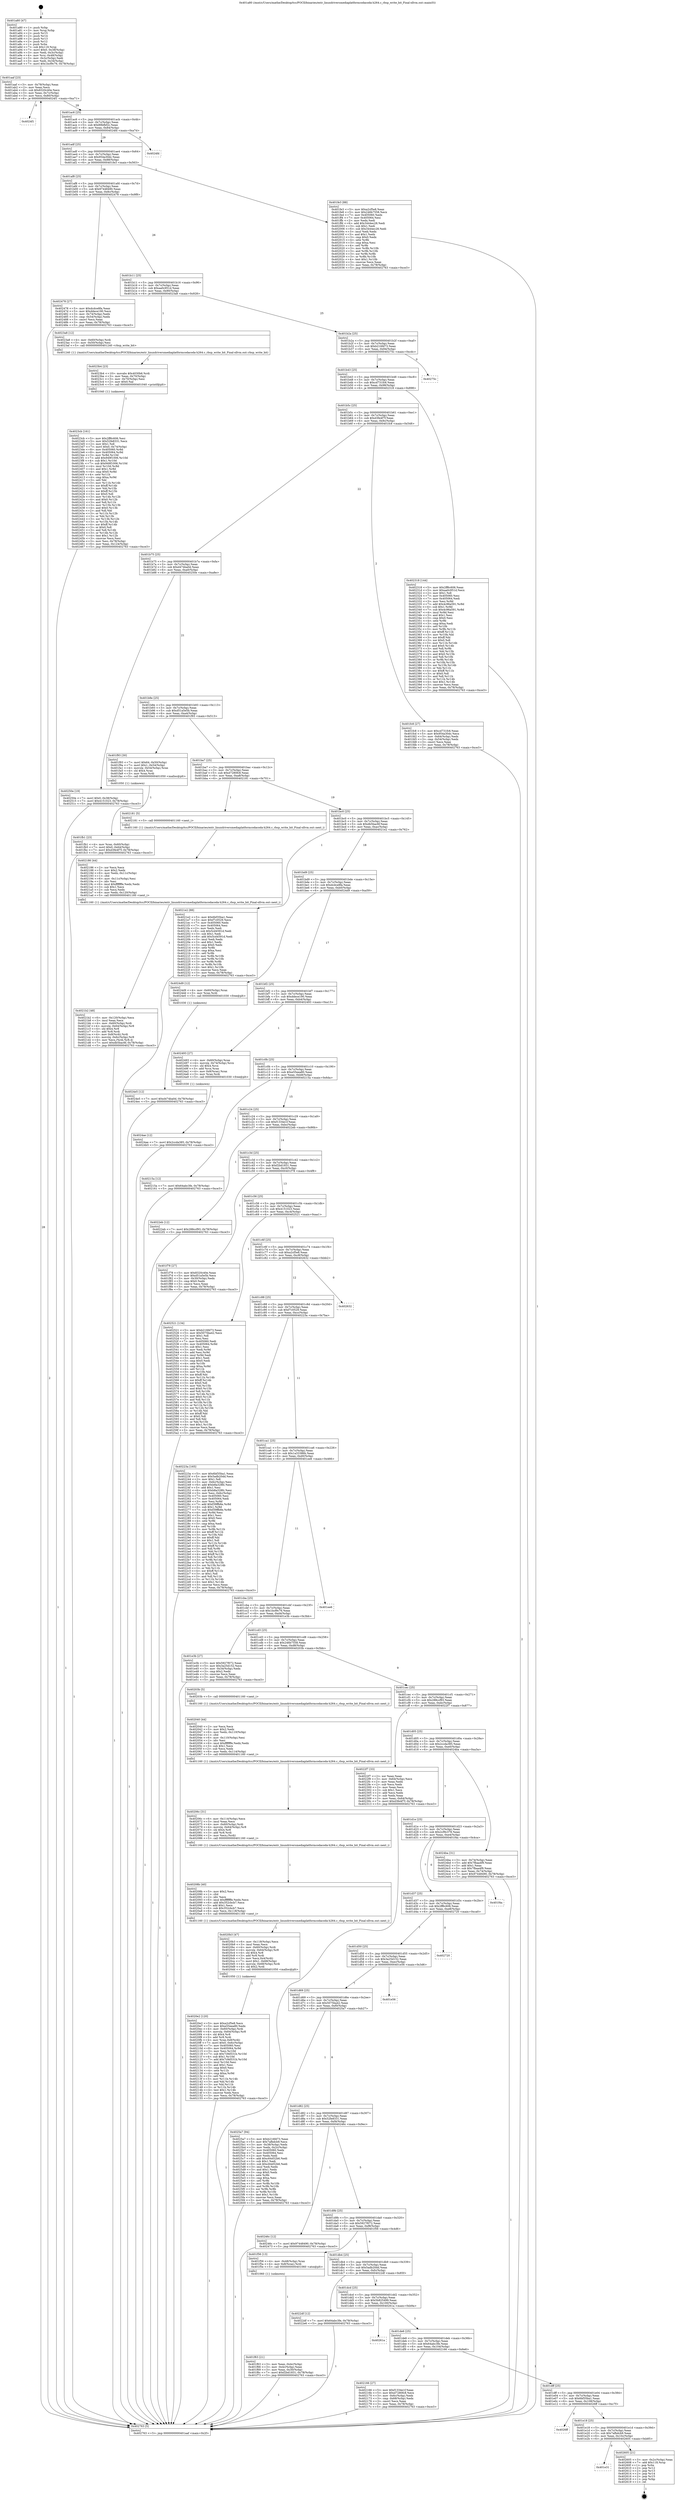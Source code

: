 digraph "0x401a80" {
  label = "0x401a80 (/mnt/c/Users/mathe/Desktop/tcc/POCII/binaries/extr_linuxdriversmediaplatformcodacoda-h264.c_rbsp_write_bit_Final-ollvm.out::main(0))"
  labelloc = "t"
  node[shape=record]

  Entry [label="",width=0.3,height=0.3,shape=circle,fillcolor=black,style=filled]
  "0x401aaf" [label="{
     0x401aaf [23]\l
     | [instrs]\l
     &nbsp;&nbsp;0x401aaf \<+3\>: mov -0x78(%rbp),%eax\l
     &nbsp;&nbsp;0x401ab2 \<+2\>: mov %eax,%ecx\l
     &nbsp;&nbsp;0x401ab4 \<+6\>: sub $0x8320c40e,%ecx\l
     &nbsp;&nbsp;0x401aba \<+3\>: mov %eax,-0x7c(%rbp)\l
     &nbsp;&nbsp;0x401abd \<+3\>: mov %ecx,-0x80(%rbp)\l
     &nbsp;&nbsp;0x401ac0 \<+6\>: je 00000000004024f1 \<main+0xa71\>\l
  }"]
  "0x4024f1" [label="{
     0x4024f1\l
  }", style=dashed]
  "0x401ac6" [label="{
     0x401ac6 [25]\l
     | [instrs]\l
     &nbsp;&nbsp;0x401ac6 \<+5\>: jmp 0000000000401acb \<main+0x4b\>\l
     &nbsp;&nbsp;0x401acb \<+3\>: mov -0x7c(%rbp),%eax\l
     &nbsp;&nbsp;0x401ace \<+5\>: sub $0x89bfbf2c,%eax\l
     &nbsp;&nbsp;0x401ad3 \<+6\>: mov %eax,-0x84(%rbp)\l
     &nbsp;&nbsp;0x401ad9 \<+6\>: je 00000000004024fd \<main+0xa7d\>\l
  }"]
  Exit [label="",width=0.3,height=0.3,shape=circle,fillcolor=black,style=filled,peripheries=2]
  "0x4024fd" [label="{
     0x4024fd\l
  }", style=dashed]
  "0x401adf" [label="{
     0x401adf [25]\l
     | [instrs]\l
     &nbsp;&nbsp;0x401adf \<+5\>: jmp 0000000000401ae4 \<main+0x64\>\l
     &nbsp;&nbsp;0x401ae4 \<+3\>: mov -0x7c(%rbp),%eax\l
     &nbsp;&nbsp;0x401ae7 \<+5\>: sub $0x954a30dc,%eax\l
     &nbsp;&nbsp;0x401aec \<+6\>: mov %eax,-0x88(%rbp)\l
     &nbsp;&nbsp;0x401af2 \<+6\>: je 0000000000401fe3 \<main+0x563\>\l
  }"]
  "0x401e31" [label="{
     0x401e31\l
  }", style=dashed]
  "0x401fe3" [label="{
     0x401fe3 [88]\l
     | [instrs]\l
     &nbsp;&nbsp;0x401fe3 \<+5\>: mov $0xa2cf5e8,%eax\l
     &nbsp;&nbsp;0x401fe8 \<+5\>: mov $0x246b7558,%ecx\l
     &nbsp;&nbsp;0x401fed \<+7\>: mov 0x405060,%edx\l
     &nbsp;&nbsp;0x401ff4 \<+7\>: mov 0x405064,%esi\l
     &nbsp;&nbsp;0x401ffb \<+2\>: mov %edx,%edi\l
     &nbsp;&nbsp;0x401ffd \<+6\>: add $0x3444ec28,%edi\l
     &nbsp;&nbsp;0x402003 \<+3\>: sub $0x1,%edi\l
     &nbsp;&nbsp;0x402006 \<+6\>: sub $0x3444ec28,%edi\l
     &nbsp;&nbsp;0x40200c \<+3\>: imul %edi,%edx\l
     &nbsp;&nbsp;0x40200f \<+3\>: and $0x1,%edx\l
     &nbsp;&nbsp;0x402012 \<+3\>: cmp $0x0,%edx\l
     &nbsp;&nbsp;0x402015 \<+4\>: sete %r8b\l
     &nbsp;&nbsp;0x402019 \<+3\>: cmp $0xa,%esi\l
     &nbsp;&nbsp;0x40201c \<+4\>: setl %r9b\l
     &nbsp;&nbsp;0x402020 \<+3\>: mov %r8b,%r10b\l
     &nbsp;&nbsp;0x402023 \<+3\>: and %r9b,%r10b\l
     &nbsp;&nbsp;0x402026 \<+3\>: xor %r9b,%r8b\l
     &nbsp;&nbsp;0x402029 \<+3\>: or %r8b,%r10b\l
     &nbsp;&nbsp;0x40202c \<+4\>: test $0x1,%r10b\l
     &nbsp;&nbsp;0x402030 \<+3\>: cmovne %ecx,%eax\l
     &nbsp;&nbsp;0x402033 \<+3\>: mov %eax,-0x78(%rbp)\l
     &nbsp;&nbsp;0x402036 \<+5\>: jmp 0000000000402763 \<main+0xce3\>\l
  }"]
  "0x401af8" [label="{
     0x401af8 [25]\l
     | [instrs]\l
     &nbsp;&nbsp;0x401af8 \<+5\>: jmp 0000000000401afd \<main+0x7d\>\l
     &nbsp;&nbsp;0x401afd \<+3\>: mov -0x7c(%rbp),%eax\l
     &nbsp;&nbsp;0x401b00 \<+5\>: sub $0x97448490,%eax\l
     &nbsp;&nbsp;0x401b05 \<+6\>: mov %eax,-0x8c(%rbp)\l
     &nbsp;&nbsp;0x401b0b \<+6\>: je 0000000000402478 \<main+0x9f8\>\l
  }"]
  "0x402605" [label="{
     0x402605 [21]\l
     | [instrs]\l
     &nbsp;&nbsp;0x402605 \<+3\>: mov -0x2c(%rbp),%eax\l
     &nbsp;&nbsp;0x402608 \<+7\>: add $0x118,%rsp\l
     &nbsp;&nbsp;0x40260f \<+1\>: pop %rbx\l
     &nbsp;&nbsp;0x402610 \<+2\>: pop %r12\l
     &nbsp;&nbsp;0x402612 \<+2\>: pop %r13\l
     &nbsp;&nbsp;0x402614 \<+2\>: pop %r14\l
     &nbsp;&nbsp;0x402616 \<+2\>: pop %r15\l
     &nbsp;&nbsp;0x402618 \<+1\>: pop %rbp\l
     &nbsp;&nbsp;0x402619 \<+1\>: ret\l
  }"]
  "0x402478" [label="{
     0x402478 [27]\l
     | [instrs]\l
     &nbsp;&nbsp;0x402478 \<+5\>: mov $0xdcdce8fa,%eax\l
     &nbsp;&nbsp;0x40247d \<+5\>: mov $0xddece190,%ecx\l
     &nbsp;&nbsp;0x402482 \<+3\>: mov -0x74(%rbp),%edx\l
     &nbsp;&nbsp;0x402485 \<+3\>: cmp -0x54(%rbp),%edx\l
     &nbsp;&nbsp;0x402488 \<+3\>: cmovl %ecx,%eax\l
     &nbsp;&nbsp;0x40248b \<+3\>: mov %eax,-0x78(%rbp)\l
     &nbsp;&nbsp;0x40248e \<+5\>: jmp 0000000000402763 \<main+0xce3\>\l
  }"]
  "0x401b11" [label="{
     0x401b11 [25]\l
     | [instrs]\l
     &nbsp;&nbsp;0x401b11 \<+5\>: jmp 0000000000401b16 \<main+0x96\>\l
     &nbsp;&nbsp;0x401b16 \<+3\>: mov -0x7c(%rbp),%eax\l
     &nbsp;&nbsp;0x401b19 \<+5\>: sub $0xaa0c951d,%eax\l
     &nbsp;&nbsp;0x401b1e \<+6\>: mov %eax,-0x90(%rbp)\l
     &nbsp;&nbsp;0x401b24 \<+6\>: je 00000000004023a8 \<main+0x928\>\l
  }"]
  "0x401e18" [label="{
     0x401e18 [25]\l
     | [instrs]\l
     &nbsp;&nbsp;0x401e18 \<+5\>: jmp 0000000000401e1d \<main+0x39d\>\l
     &nbsp;&nbsp;0x401e1d \<+3\>: mov -0x7c(%rbp),%eax\l
     &nbsp;&nbsp;0x401e20 \<+5\>: sub $0x7afbdcb9,%eax\l
     &nbsp;&nbsp;0x401e25 \<+6\>: mov %eax,-0x10c(%rbp)\l
     &nbsp;&nbsp;0x401e2b \<+6\>: je 0000000000402605 \<main+0xb85\>\l
  }"]
  "0x4023a8" [label="{
     0x4023a8 [12]\l
     | [instrs]\l
     &nbsp;&nbsp;0x4023a8 \<+4\>: mov -0x60(%rbp),%rdi\l
     &nbsp;&nbsp;0x4023ac \<+3\>: mov -0x50(%rbp),%esi\l
     &nbsp;&nbsp;0x4023af \<+5\>: call 0000000000401240 \<rbsp_write_bit\>\l
     | [calls]\l
     &nbsp;&nbsp;0x401240 \{1\} (/mnt/c/Users/mathe/Desktop/tcc/POCII/binaries/extr_linuxdriversmediaplatformcodacoda-h264.c_rbsp_write_bit_Final-ollvm.out::rbsp_write_bit)\l
  }"]
  "0x401b2a" [label="{
     0x401b2a [25]\l
     | [instrs]\l
     &nbsp;&nbsp;0x401b2a \<+5\>: jmp 0000000000401b2f \<main+0xaf\>\l
     &nbsp;&nbsp;0x401b2f \<+3\>: mov -0x7c(%rbp),%eax\l
     &nbsp;&nbsp;0x401b32 \<+5\>: sub $0xb216fd73,%eax\l
     &nbsp;&nbsp;0x401b37 \<+6\>: mov %eax,-0x94(%rbp)\l
     &nbsp;&nbsp;0x401b3d \<+6\>: je 000000000040275c \<main+0xcdc\>\l
  }"]
  "0x4026ff" [label="{
     0x4026ff\l
  }", style=dashed]
  "0x40275c" [label="{
     0x40275c\l
  }", style=dashed]
  "0x401b43" [label="{
     0x401b43 [25]\l
     | [instrs]\l
     &nbsp;&nbsp;0x401b43 \<+5\>: jmp 0000000000401b48 \<main+0xc8\>\l
     &nbsp;&nbsp;0x401b48 \<+3\>: mov -0x7c(%rbp),%eax\l
     &nbsp;&nbsp;0x401b4b \<+5\>: sub $0xcd731fc6,%eax\l
     &nbsp;&nbsp;0x401b50 \<+6\>: mov %eax,-0x98(%rbp)\l
     &nbsp;&nbsp;0x401b56 \<+6\>: je 0000000000402318 \<main+0x898\>\l
  }"]
  "0x4024e5" [label="{
     0x4024e5 [12]\l
     | [instrs]\l
     &nbsp;&nbsp;0x4024e5 \<+7\>: movl $0xd474ba0d,-0x78(%rbp)\l
     &nbsp;&nbsp;0x4024ec \<+5\>: jmp 0000000000402763 \<main+0xce3\>\l
  }"]
  "0x402318" [label="{
     0x402318 [144]\l
     | [instrs]\l
     &nbsp;&nbsp;0x402318 \<+5\>: mov $0x2ff6c606,%eax\l
     &nbsp;&nbsp;0x40231d \<+5\>: mov $0xaa0c951d,%ecx\l
     &nbsp;&nbsp;0x402322 \<+2\>: mov $0x1,%dl\l
     &nbsp;&nbsp;0x402324 \<+7\>: mov 0x405060,%esi\l
     &nbsp;&nbsp;0x40232b \<+7\>: mov 0x405064,%edi\l
     &nbsp;&nbsp;0x402332 \<+3\>: mov %esi,%r8d\l
     &nbsp;&nbsp;0x402335 \<+7\>: add $0x4c96a591,%r8d\l
     &nbsp;&nbsp;0x40233c \<+4\>: sub $0x1,%r8d\l
     &nbsp;&nbsp;0x402340 \<+7\>: sub $0x4c96a591,%r8d\l
     &nbsp;&nbsp;0x402347 \<+4\>: imul %r8d,%esi\l
     &nbsp;&nbsp;0x40234b \<+3\>: and $0x1,%esi\l
     &nbsp;&nbsp;0x40234e \<+3\>: cmp $0x0,%esi\l
     &nbsp;&nbsp;0x402351 \<+4\>: sete %r9b\l
     &nbsp;&nbsp;0x402355 \<+3\>: cmp $0xa,%edi\l
     &nbsp;&nbsp;0x402358 \<+4\>: setl %r10b\l
     &nbsp;&nbsp;0x40235c \<+3\>: mov %r9b,%r11b\l
     &nbsp;&nbsp;0x40235f \<+4\>: xor $0xff,%r11b\l
     &nbsp;&nbsp;0x402363 \<+3\>: mov %r10b,%bl\l
     &nbsp;&nbsp;0x402366 \<+3\>: xor $0xff,%bl\l
     &nbsp;&nbsp;0x402369 \<+3\>: xor $0x0,%dl\l
     &nbsp;&nbsp;0x40236c \<+3\>: mov %r11b,%r14b\l
     &nbsp;&nbsp;0x40236f \<+4\>: and $0x0,%r14b\l
     &nbsp;&nbsp;0x402373 \<+3\>: and %dl,%r9b\l
     &nbsp;&nbsp;0x402376 \<+3\>: mov %bl,%r15b\l
     &nbsp;&nbsp;0x402379 \<+4\>: and $0x0,%r15b\l
     &nbsp;&nbsp;0x40237d \<+3\>: and %dl,%r10b\l
     &nbsp;&nbsp;0x402380 \<+3\>: or %r9b,%r14b\l
     &nbsp;&nbsp;0x402383 \<+3\>: or %r10b,%r15b\l
     &nbsp;&nbsp;0x402386 \<+3\>: xor %r15b,%r14b\l
     &nbsp;&nbsp;0x402389 \<+3\>: or %bl,%r11b\l
     &nbsp;&nbsp;0x40238c \<+4\>: xor $0xff,%r11b\l
     &nbsp;&nbsp;0x402390 \<+3\>: or $0x0,%dl\l
     &nbsp;&nbsp;0x402393 \<+3\>: and %dl,%r11b\l
     &nbsp;&nbsp;0x402396 \<+3\>: or %r11b,%r14b\l
     &nbsp;&nbsp;0x402399 \<+4\>: test $0x1,%r14b\l
     &nbsp;&nbsp;0x40239d \<+3\>: cmovne %ecx,%eax\l
     &nbsp;&nbsp;0x4023a0 \<+3\>: mov %eax,-0x78(%rbp)\l
     &nbsp;&nbsp;0x4023a3 \<+5\>: jmp 0000000000402763 \<main+0xce3\>\l
  }"]
  "0x401b5c" [label="{
     0x401b5c [25]\l
     | [instrs]\l
     &nbsp;&nbsp;0x401b5c \<+5\>: jmp 0000000000401b61 \<main+0xe1\>\l
     &nbsp;&nbsp;0x401b61 \<+3\>: mov -0x7c(%rbp),%eax\l
     &nbsp;&nbsp;0x401b64 \<+5\>: sub $0xd3fe4f7f,%eax\l
     &nbsp;&nbsp;0x401b69 \<+6\>: mov %eax,-0x9c(%rbp)\l
     &nbsp;&nbsp;0x401b6f \<+6\>: je 0000000000401fc8 \<main+0x548\>\l
  }"]
  "0x4024ae" [label="{
     0x4024ae [12]\l
     | [instrs]\l
     &nbsp;&nbsp;0x4024ae \<+7\>: movl $0x2ccda385,-0x78(%rbp)\l
     &nbsp;&nbsp;0x4024b5 \<+5\>: jmp 0000000000402763 \<main+0xce3\>\l
  }"]
  "0x401fc8" [label="{
     0x401fc8 [27]\l
     | [instrs]\l
     &nbsp;&nbsp;0x401fc8 \<+5\>: mov $0xcd731fc6,%eax\l
     &nbsp;&nbsp;0x401fcd \<+5\>: mov $0x954a30dc,%ecx\l
     &nbsp;&nbsp;0x401fd2 \<+3\>: mov -0x64(%rbp),%edx\l
     &nbsp;&nbsp;0x401fd5 \<+3\>: cmp -0x54(%rbp),%edx\l
     &nbsp;&nbsp;0x401fd8 \<+3\>: cmovl %ecx,%eax\l
     &nbsp;&nbsp;0x401fdb \<+3\>: mov %eax,-0x78(%rbp)\l
     &nbsp;&nbsp;0x401fde \<+5\>: jmp 0000000000402763 \<main+0xce3\>\l
  }"]
  "0x401b75" [label="{
     0x401b75 [25]\l
     | [instrs]\l
     &nbsp;&nbsp;0x401b75 \<+5\>: jmp 0000000000401b7a \<main+0xfa\>\l
     &nbsp;&nbsp;0x401b7a \<+3\>: mov -0x7c(%rbp),%eax\l
     &nbsp;&nbsp;0x401b7d \<+5\>: sub $0xd474ba0d,%eax\l
     &nbsp;&nbsp;0x401b82 \<+6\>: mov %eax,-0xa0(%rbp)\l
     &nbsp;&nbsp;0x401b88 \<+6\>: je 000000000040250e \<main+0xa8e\>\l
  }"]
  "0x4023cb" [label="{
     0x4023cb [161]\l
     | [instrs]\l
     &nbsp;&nbsp;0x4023cb \<+5\>: mov $0x2ff6c606,%esi\l
     &nbsp;&nbsp;0x4023d0 \<+5\>: mov $0x52fe8331,%ecx\l
     &nbsp;&nbsp;0x4023d5 \<+2\>: mov $0x1,%dl\l
     &nbsp;&nbsp;0x4023d7 \<+7\>: movl $0x0,-0x74(%rbp)\l
     &nbsp;&nbsp;0x4023de \<+8\>: mov 0x405060,%r8d\l
     &nbsp;&nbsp;0x4023e6 \<+8\>: mov 0x405064,%r9d\l
     &nbsp;&nbsp;0x4023ee \<+3\>: mov %r8d,%r10d\l
     &nbsp;&nbsp;0x4023f1 \<+7\>: add $0x949f1006,%r10d\l
     &nbsp;&nbsp;0x4023f8 \<+4\>: sub $0x1,%r10d\l
     &nbsp;&nbsp;0x4023fc \<+7\>: sub $0x949f1006,%r10d\l
     &nbsp;&nbsp;0x402403 \<+4\>: imul %r10d,%r8d\l
     &nbsp;&nbsp;0x402407 \<+4\>: and $0x1,%r8d\l
     &nbsp;&nbsp;0x40240b \<+4\>: cmp $0x0,%r8d\l
     &nbsp;&nbsp;0x40240f \<+4\>: sete %r11b\l
     &nbsp;&nbsp;0x402413 \<+4\>: cmp $0xa,%r9d\l
     &nbsp;&nbsp;0x402417 \<+3\>: setl %bl\l
     &nbsp;&nbsp;0x40241a \<+3\>: mov %r11b,%r14b\l
     &nbsp;&nbsp;0x40241d \<+4\>: xor $0xff,%r14b\l
     &nbsp;&nbsp;0x402421 \<+3\>: mov %bl,%r15b\l
     &nbsp;&nbsp;0x402424 \<+4\>: xor $0xff,%r15b\l
     &nbsp;&nbsp;0x402428 \<+3\>: xor $0x0,%dl\l
     &nbsp;&nbsp;0x40242b \<+3\>: mov %r14b,%r12b\l
     &nbsp;&nbsp;0x40242e \<+4\>: and $0x0,%r12b\l
     &nbsp;&nbsp;0x402432 \<+3\>: and %dl,%r11b\l
     &nbsp;&nbsp;0x402435 \<+3\>: mov %r15b,%r13b\l
     &nbsp;&nbsp;0x402438 \<+4\>: and $0x0,%r13b\l
     &nbsp;&nbsp;0x40243c \<+2\>: and %dl,%bl\l
     &nbsp;&nbsp;0x40243e \<+3\>: or %r11b,%r12b\l
     &nbsp;&nbsp;0x402441 \<+3\>: or %bl,%r13b\l
     &nbsp;&nbsp;0x402444 \<+3\>: xor %r13b,%r12b\l
     &nbsp;&nbsp;0x402447 \<+3\>: or %r15b,%r14b\l
     &nbsp;&nbsp;0x40244a \<+4\>: xor $0xff,%r14b\l
     &nbsp;&nbsp;0x40244e \<+3\>: or $0x0,%dl\l
     &nbsp;&nbsp;0x402451 \<+3\>: and %dl,%r14b\l
     &nbsp;&nbsp;0x402454 \<+3\>: or %r14b,%r12b\l
     &nbsp;&nbsp;0x402457 \<+4\>: test $0x1,%r12b\l
     &nbsp;&nbsp;0x40245b \<+3\>: cmovne %ecx,%esi\l
     &nbsp;&nbsp;0x40245e \<+3\>: mov %esi,-0x78(%rbp)\l
     &nbsp;&nbsp;0x402461 \<+6\>: mov %eax,-0x124(%rbp)\l
     &nbsp;&nbsp;0x402467 \<+5\>: jmp 0000000000402763 \<main+0xce3\>\l
  }"]
  "0x40250e" [label="{
     0x40250e [19]\l
     | [instrs]\l
     &nbsp;&nbsp;0x40250e \<+7\>: movl $0x0,-0x38(%rbp)\l
     &nbsp;&nbsp;0x402515 \<+7\>: movl $0x4151023,-0x78(%rbp)\l
     &nbsp;&nbsp;0x40251c \<+5\>: jmp 0000000000402763 \<main+0xce3\>\l
  }"]
  "0x401b8e" [label="{
     0x401b8e [25]\l
     | [instrs]\l
     &nbsp;&nbsp;0x401b8e \<+5\>: jmp 0000000000401b93 \<main+0x113\>\l
     &nbsp;&nbsp;0x401b93 \<+3\>: mov -0x7c(%rbp),%eax\l
     &nbsp;&nbsp;0x401b96 \<+5\>: sub $0xd51a5e5b,%eax\l
     &nbsp;&nbsp;0x401b9b \<+6\>: mov %eax,-0xa4(%rbp)\l
     &nbsp;&nbsp;0x401ba1 \<+6\>: je 0000000000401f93 \<main+0x513\>\l
  }"]
  "0x4023b4" [label="{
     0x4023b4 [23]\l
     | [instrs]\l
     &nbsp;&nbsp;0x4023b4 \<+10\>: movabs $0x4030b6,%rdi\l
     &nbsp;&nbsp;0x4023be \<+3\>: mov %eax,-0x70(%rbp)\l
     &nbsp;&nbsp;0x4023c1 \<+3\>: mov -0x70(%rbp),%esi\l
     &nbsp;&nbsp;0x4023c4 \<+2\>: mov $0x0,%al\l
     &nbsp;&nbsp;0x4023c6 \<+5\>: call 0000000000401040 \<printf@plt\>\l
     | [calls]\l
     &nbsp;&nbsp;0x401040 \{1\} (unknown)\l
  }"]
  "0x401f93" [label="{
     0x401f93 [30]\l
     | [instrs]\l
     &nbsp;&nbsp;0x401f93 \<+7\>: movl $0x64,-0x50(%rbp)\l
     &nbsp;&nbsp;0x401f9a \<+7\>: movl $0x1,-0x54(%rbp)\l
     &nbsp;&nbsp;0x401fa1 \<+4\>: movslq -0x54(%rbp),%rax\l
     &nbsp;&nbsp;0x401fa5 \<+4\>: shl $0x4,%rax\l
     &nbsp;&nbsp;0x401fa9 \<+3\>: mov %rax,%rdi\l
     &nbsp;&nbsp;0x401fac \<+5\>: call 0000000000401050 \<malloc@plt\>\l
     | [calls]\l
     &nbsp;&nbsp;0x401050 \{1\} (unknown)\l
  }"]
  "0x401ba7" [label="{
     0x401ba7 [25]\l
     | [instrs]\l
     &nbsp;&nbsp;0x401ba7 \<+5\>: jmp 0000000000401bac \<main+0x12c\>\l
     &nbsp;&nbsp;0x401bac \<+3\>: mov -0x7c(%rbp),%eax\l
     &nbsp;&nbsp;0x401baf \<+5\>: sub $0xd7280fc8,%eax\l
     &nbsp;&nbsp;0x401bb4 \<+6\>: mov %eax,-0xa8(%rbp)\l
     &nbsp;&nbsp;0x401bba \<+6\>: je 0000000000402181 \<main+0x701\>\l
  }"]
  "0x4021b2" [label="{
     0x4021b2 [48]\l
     | [instrs]\l
     &nbsp;&nbsp;0x4021b2 \<+6\>: mov -0x120(%rbp),%ecx\l
     &nbsp;&nbsp;0x4021b8 \<+3\>: imul %eax,%ecx\l
     &nbsp;&nbsp;0x4021bb \<+4\>: mov -0x60(%rbp),%rdi\l
     &nbsp;&nbsp;0x4021bf \<+4\>: movslq -0x64(%rbp),%r8\l
     &nbsp;&nbsp;0x4021c3 \<+4\>: shl $0x4,%r8\l
     &nbsp;&nbsp;0x4021c7 \<+3\>: add %r8,%rdi\l
     &nbsp;&nbsp;0x4021ca \<+4\>: mov 0x8(%rdi),%rdi\l
     &nbsp;&nbsp;0x4021ce \<+4\>: movslq -0x6c(%rbp),%r8\l
     &nbsp;&nbsp;0x4021d2 \<+4\>: mov %ecx,(%rdi,%r8,4)\l
     &nbsp;&nbsp;0x4021d6 \<+7\>: movl $0xdb5bac6f,-0x78(%rbp)\l
     &nbsp;&nbsp;0x4021dd \<+5\>: jmp 0000000000402763 \<main+0xce3\>\l
  }"]
  "0x402181" [label="{
     0x402181 [5]\l
     | [instrs]\l
     &nbsp;&nbsp;0x402181 \<+5\>: call 0000000000401160 \<next_i\>\l
     | [calls]\l
     &nbsp;&nbsp;0x401160 \{1\} (/mnt/c/Users/mathe/Desktop/tcc/POCII/binaries/extr_linuxdriversmediaplatformcodacoda-h264.c_rbsp_write_bit_Final-ollvm.out::next_i)\l
  }"]
  "0x401bc0" [label="{
     0x401bc0 [25]\l
     | [instrs]\l
     &nbsp;&nbsp;0x401bc0 \<+5\>: jmp 0000000000401bc5 \<main+0x145\>\l
     &nbsp;&nbsp;0x401bc5 \<+3\>: mov -0x7c(%rbp),%eax\l
     &nbsp;&nbsp;0x401bc8 \<+5\>: sub $0xdb5bac6f,%eax\l
     &nbsp;&nbsp;0x401bcd \<+6\>: mov %eax,-0xac(%rbp)\l
     &nbsp;&nbsp;0x401bd3 \<+6\>: je 00000000004021e2 \<main+0x762\>\l
  }"]
  "0x402186" [label="{
     0x402186 [44]\l
     | [instrs]\l
     &nbsp;&nbsp;0x402186 \<+2\>: xor %ecx,%ecx\l
     &nbsp;&nbsp;0x402188 \<+5\>: mov $0x2,%edx\l
     &nbsp;&nbsp;0x40218d \<+6\>: mov %edx,-0x11c(%rbp)\l
     &nbsp;&nbsp;0x402193 \<+1\>: cltd\l
     &nbsp;&nbsp;0x402194 \<+6\>: mov -0x11c(%rbp),%esi\l
     &nbsp;&nbsp;0x40219a \<+2\>: idiv %esi\l
     &nbsp;&nbsp;0x40219c \<+6\>: imul $0xfffffffe,%edx,%edx\l
     &nbsp;&nbsp;0x4021a2 \<+3\>: sub $0x1,%ecx\l
     &nbsp;&nbsp;0x4021a5 \<+2\>: sub %ecx,%edx\l
     &nbsp;&nbsp;0x4021a7 \<+6\>: mov %edx,-0x120(%rbp)\l
     &nbsp;&nbsp;0x4021ad \<+5\>: call 0000000000401160 \<next_i\>\l
     | [calls]\l
     &nbsp;&nbsp;0x401160 \{1\} (/mnt/c/Users/mathe/Desktop/tcc/POCII/binaries/extr_linuxdriversmediaplatformcodacoda-h264.c_rbsp_write_bit_Final-ollvm.out::next_i)\l
  }"]
  "0x4021e2" [label="{
     0x4021e2 [88]\l
     | [instrs]\l
     &nbsp;&nbsp;0x4021e2 \<+5\>: mov $0x6bf35ba1,%eax\l
     &nbsp;&nbsp;0x4021e7 \<+5\>: mov $0xf7c0529,%ecx\l
     &nbsp;&nbsp;0x4021ec \<+7\>: mov 0x405060,%edx\l
     &nbsp;&nbsp;0x4021f3 \<+7\>: mov 0x405064,%esi\l
     &nbsp;&nbsp;0x4021fa \<+2\>: mov %edx,%edi\l
     &nbsp;&nbsp;0x4021fc \<+6\>: sub $0x5cd4591d,%edi\l
     &nbsp;&nbsp;0x402202 \<+3\>: sub $0x1,%edi\l
     &nbsp;&nbsp;0x402205 \<+6\>: add $0x5cd4591d,%edi\l
     &nbsp;&nbsp;0x40220b \<+3\>: imul %edi,%edx\l
     &nbsp;&nbsp;0x40220e \<+3\>: and $0x1,%edx\l
     &nbsp;&nbsp;0x402211 \<+3\>: cmp $0x0,%edx\l
     &nbsp;&nbsp;0x402214 \<+4\>: sete %r8b\l
     &nbsp;&nbsp;0x402218 \<+3\>: cmp $0xa,%esi\l
     &nbsp;&nbsp;0x40221b \<+4\>: setl %r9b\l
     &nbsp;&nbsp;0x40221f \<+3\>: mov %r8b,%r10b\l
     &nbsp;&nbsp;0x402222 \<+3\>: and %r9b,%r10b\l
     &nbsp;&nbsp;0x402225 \<+3\>: xor %r9b,%r8b\l
     &nbsp;&nbsp;0x402228 \<+3\>: or %r8b,%r10b\l
     &nbsp;&nbsp;0x40222b \<+4\>: test $0x1,%r10b\l
     &nbsp;&nbsp;0x40222f \<+3\>: cmovne %ecx,%eax\l
     &nbsp;&nbsp;0x402232 \<+3\>: mov %eax,-0x78(%rbp)\l
     &nbsp;&nbsp;0x402235 \<+5\>: jmp 0000000000402763 \<main+0xce3\>\l
  }"]
  "0x401bd9" [label="{
     0x401bd9 [25]\l
     | [instrs]\l
     &nbsp;&nbsp;0x401bd9 \<+5\>: jmp 0000000000401bde \<main+0x15e\>\l
     &nbsp;&nbsp;0x401bde \<+3\>: mov -0x7c(%rbp),%eax\l
     &nbsp;&nbsp;0x401be1 \<+5\>: sub $0xdcdce8fa,%eax\l
     &nbsp;&nbsp;0x401be6 \<+6\>: mov %eax,-0xb0(%rbp)\l
     &nbsp;&nbsp;0x401bec \<+6\>: je 00000000004024d9 \<main+0xa59\>\l
  }"]
  "0x401dff" [label="{
     0x401dff [25]\l
     | [instrs]\l
     &nbsp;&nbsp;0x401dff \<+5\>: jmp 0000000000401e04 \<main+0x384\>\l
     &nbsp;&nbsp;0x401e04 \<+3\>: mov -0x7c(%rbp),%eax\l
     &nbsp;&nbsp;0x401e07 \<+5\>: sub $0x6bf35ba1,%eax\l
     &nbsp;&nbsp;0x401e0c \<+6\>: mov %eax,-0x108(%rbp)\l
     &nbsp;&nbsp;0x401e12 \<+6\>: je 00000000004026ff \<main+0xc7f\>\l
  }"]
  "0x4024d9" [label="{
     0x4024d9 [12]\l
     | [instrs]\l
     &nbsp;&nbsp;0x4024d9 \<+4\>: mov -0x60(%rbp),%rax\l
     &nbsp;&nbsp;0x4024dd \<+3\>: mov %rax,%rdi\l
     &nbsp;&nbsp;0x4024e0 \<+5\>: call 0000000000401030 \<free@plt\>\l
     | [calls]\l
     &nbsp;&nbsp;0x401030 \{1\} (unknown)\l
  }"]
  "0x401bf2" [label="{
     0x401bf2 [25]\l
     | [instrs]\l
     &nbsp;&nbsp;0x401bf2 \<+5\>: jmp 0000000000401bf7 \<main+0x177\>\l
     &nbsp;&nbsp;0x401bf7 \<+3\>: mov -0x7c(%rbp),%eax\l
     &nbsp;&nbsp;0x401bfa \<+5\>: sub $0xddece190,%eax\l
     &nbsp;&nbsp;0x401bff \<+6\>: mov %eax,-0xb4(%rbp)\l
     &nbsp;&nbsp;0x401c05 \<+6\>: je 0000000000402493 \<main+0xa13\>\l
  }"]
  "0x402166" [label="{
     0x402166 [27]\l
     | [instrs]\l
     &nbsp;&nbsp;0x402166 \<+5\>: mov $0xf1334e1f,%eax\l
     &nbsp;&nbsp;0x40216b \<+5\>: mov $0xd7280fc8,%ecx\l
     &nbsp;&nbsp;0x402170 \<+3\>: mov -0x6c(%rbp),%edx\l
     &nbsp;&nbsp;0x402173 \<+3\>: cmp -0x68(%rbp),%edx\l
     &nbsp;&nbsp;0x402176 \<+3\>: cmovl %ecx,%eax\l
     &nbsp;&nbsp;0x402179 \<+3\>: mov %eax,-0x78(%rbp)\l
     &nbsp;&nbsp;0x40217c \<+5\>: jmp 0000000000402763 \<main+0xce3\>\l
  }"]
  "0x402493" [label="{
     0x402493 [27]\l
     | [instrs]\l
     &nbsp;&nbsp;0x402493 \<+4\>: mov -0x60(%rbp),%rax\l
     &nbsp;&nbsp;0x402497 \<+4\>: movslq -0x74(%rbp),%rcx\l
     &nbsp;&nbsp;0x40249b \<+4\>: shl $0x4,%rcx\l
     &nbsp;&nbsp;0x40249f \<+3\>: add %rcx,%rax\l
     &nbsp;&nbsp;0x4024a2 \<+4\>: mov 0x8(%rax),%rax\l
     &nbsp;&nbsp;0x4024a6 \<+3\>: mov %rax,%rdi\l
     &nbsp;&nbsp;0x4024a9 \<+5\>: call 0000000000401030 \<free@plt\>\l
     | [calls]\l
     &nbsp;&nbsp;0x401030 \{1\} (unknown)\l
  }"]
  "0x401c0b" [label="{
     0x401c0b [25]\l
     | [instrs]\l
     &nbsp;&nbsp;0x401c0b \<+5\>: jmp 0000000000401c10 \<main+0x190\>\l
     &nbsp;&nbsp;0x401c10 \<+3\>: mov -0x7c(%rbp),%eax\l
     &nbsp;&nbsp;0x401c13 \<+5\>: sub $0xe55eea80,%eax\l
     &nbsp;&nbsp;0x401c18 \<+6\>: mov %eax,-0xb8(%rbp)\l
     &nbsp;&nbsp;0x401c1e \<+6\>: je 000000000040215a \<main+0x6da\>\l
  }"]
  "0x401de6" [label="{
     0x401de6 [25]\l
     | [instrs]\l
     &nbsp;&nbsp;0x401de6 \<+5\>: jmp 0000000000401deb \<main+0x36b\>\l
     &nbsp;&nbsp;0x401deb \<+3\>: mov -0x7c(%rbp),%eax\l
     &nbsp;&nbsp;0x401dee \<+5\>: sub $0x64abc3fe,%eax\l
     &nbsp;&nbsp;0x401df3 \<+6\>: mov %eax,-0x104(%rbp)\l
     &nbsp;&nbsp;0x401df9 \<+6\>: je 0000000000402166 \<main+0x6e6\>\l
  }"]
  "0x40215a" [label="{
     0x40215a [12]\l
     | [instrs]\l
     &nbsp;&nbsp;0x40215a \<+7\>: movl $0x64abc3fe,-0x78(%rbp)\l
     &nbsp;&nbsp;0x402161 \<+5\>: jmp 0000000000402763 \<main+0xce3\>\l
  }"]
  "0x401c24" [label="{
     0x401c24 [25]\l
     | [instrs]\l
     &nbsp;&nbsp;0x401c24 \<+5\>: jmp 0000000000401c29 \<main+0x1a9\>\l
     &nbsp;&nbsp;0x401c29 \<+3\>: mov -0x7c(%rbp),%eax\l
     &nbsp;&nbsp;0x401c2c \<+5\>: sub $0xf1334e1f,%eax\l
     &nbsp;&nbsp;0x401c31 \<+6\>: mov %eax,-0xbc(%rbp)\l
     &nbsp;&nbsp;0x401c37 \<+6\>: je 00000000004022eb \<main+0x86b\>\l
  }"]
  "0x40261a" [label="{
     0x40261a\l
  }", style=dashed]
  "0x4022eb" [label="{
     0x4022eb [12]\l
     | [instrs]\l
     &nbsp;&nbsp;0x4022eb \<+7\>: movl $0x288ccf93,-0x78(%rbp)\l
     &nbsp;&nbsp;0x4022f2 \<+5\>: jmp 0000000000402763 \<main+0xce3\>\l
  }"]
  "0x401c3d" [label="{
     0x401c3d [25]\l
     | [instrs]\l
     &nbsp;&nbsp;0x401c3d \<+5\>: jmp 0000000000401c42 \<main+0x1c2\>\l
     &nbsp;&nbsp;0x401c42 \<+3\>: mov -0x7c(%rbp),%eax\l
     &nbsp;&nbsp;0x401c45 \<+5\>: sub $0xf2bd1831,%eax\l
     &nbsp;&nbsp;0x401c4a \<+6\>: mov %eax,-0xc0(%rbp)\l
     &nbsp;&nbsp;0x401c50 \<+6\>: je 0000000000401f78 \<main+0x4f8\>\l
  }"]
  "0x401dcd" [label="{
     0x401dcd [25]\l
     | [instrs]\l
     &nbsp;&nbsp;0x401dcd \<+5\>: jmp 0000000000401dd2 \<main+0x352\>\l
     &nbsp;&nbsp;0x401dd2 \<+3\>: mov -0x7c(%rbp),%eax\l
     &nbsp;&nbsp;0x401dd5 \<+5\>: sub $0x5b825499,%eax\l
     &nbsp;&nbsp;0x401dda \<+6\>: mov %eax,-0x100(%rbp)\l
     &nbsp;&nbsp;0x401de0 \<+6\>: je 000000000040261a \<main+0xb9a\>\l
  }"]
  "0x401f78" [label="{
     0x401f78 [27]\l
     | [instrs]\l
     &nbsp;&nbsp;0x401f78 \<+5\>: mov $0x8320c40e,%eax\l
     &nbsp;&nbsp;0x401f7d \<+5\>: mov $0xd51a5e5b,%ecx\l
     &nbsp;&nbsp;0x401f82 \<+3\>: mov -0x30(%rbp),%edx\l
     &nbsp;&nbsp;0x401f85 \<+3\>: cmp $0x0,%edx\l
     &nbsp;&nbsp;0x401f88 \<+3\>: cmove %ecx,%eax\l
     &nbsp;&nbsp;0x401f8b \<+3\>: mov %eax,-0x78(%rbp)\l
     &nbsp;&nbsp;0x401f8e \<+5\>: jmp 0000000000402763 \<main+0xce3\>\l
  }"]
  "0x401c56" [label="{
     0x401c56 [25]\l
     | [instrs]\l
     &nbsp;&nbsp;0x401c56 \<+5\>: jmp 0000000000401c5b \<main+0x1db\>\l
     &nbsp;&nbsp;0x401c5b \<+3\>: mov -0x7c(%rbp),%eax\l
     &nbsp;&nbsp;0x401c5e \<+5\>: sub $0x4151023,%eax\l
     &nbsp;&nbsp;0x401c63 \<+6\>: mov %eax,-0xc4(%rbp)\l
     &nbsp;&nbsp;0x401c69 \<+6\>: je 0000000000402521 \<main+0xaa1\>\l
  }"]
  "0x4022df" [label="{
     0x4022df [12]\l
     | [instrs]\l
     &nbsp;&nbsp;0x4022df \<+7\>: movl $0x64abc3fe,-0x78(%rbp)\l
     &nbsp;&nbsp;0x4022e6 \<+5\>: jmp 0000000000402763 \<main+0xce3\>\l
  }"]
  "0x402521" [label="{
     0x402521 [134]\l
     | [instrs]\l
     &nbsp;&nbsp;0x402521 \<+5\>: mov $0xb216fd73,%eax\l
     &nbsp;&nbsp;0x402526 \<+5\>: mov $0x5075ba42,%ecx\l
     &nbsp;&nbsp;0x40252b \<+2\>: mov $0x1,%dl\l
     &nbsp;&nbsp;0x40252d \<+2\>: xor %esi,%esi\l
     &nbsp;&nbsp;0x40252f \<+7\>: mov 0x405060,%edi\l
     &nbsp;&nbsp;0x402536 \<+8\>: mov 0x405064,%r8d\l
     &nbsp;&nbsp;0x40253e \<+3\>: sub $0x1,%esi\l
     &nbsp;&nbsp;0x402541 \<+3\>: mov %edi,%r9d\l
     &nbsp;&nbsp;0x402544 \<+3\>: add %esi,%r9d\l
     &nbsp;&nbsp;0x402547 \<+4\>: imul %r9d,%edi\l
     &nbsp;&nbsp;0x40254b \<+3\>: and $0x1,%edi\l
     &nbsp;&nbsp;0x40254e \<+3\>: cmp $0x0,%edi\l
     &nbsp;&nbsp;0x402551 \<+4\>: sete %r10b\l
     &nbsp;&nbsp;0x402555 \<+4\>: cmp $0xa,%r8d\l
     &nbsp;&nbsp;0x402559 \<+4\>: setl %r11b\l
     &nbsp;&nbsp;0x40255d \<+3\>: mov %r10b,%bl\l
     &nbsp;&nbsp;0x402560 \<+3\>: xor $0xff,%bl\l
     &nbsp;&nbsp;0x402563 \<+3\>: mov %r11b,%r14b\l
     &nbsp;&nbsp;0x402566 \<+4\>: xor $0xff,%r14b\l
     &nbsp;&nbsp;0x40256a \<+3\>: xor $0x0,%dl\l
     &nbsp;&nbsp;0x40256d \<+3\>: mov %bl,%r15b\l
     &nbsp;&nbsp;0x402570 \<+4\>: and $0x0,%r15b\l
     &nbsp;&nbsp;0x402574 \<+3\>: and %dl,%r10b\l
     &nbsp;&nbsp;0x402577 \<+3\>: mov %r14b,%r12b\l
     &nbsp;&nbsp;0x40257a \<+4\>: and $0x0,%r12b\l
     &nbsp;&nbsp;0x40257e \<+3\>: and %dl,%r11b\l
     &nbsp;&nbsp;0x402581 \<+3\>: or %r10b,%r15b\l
     &nbsp;&nbsp;0x402584 \<+3\>: or %r11b,%r12b\l
     &nbsp;&nbsp;0x402587 \<+3\>: xor %r12b,%r15b\l
     &nbsp;&nbsp;0x40258a \<+3\>: or %r14b,%bl\l
     &nbsp;&nbsp;0x40258d \<+3\>: xor $0xff,%bl\l
     &nbsp;&nbsp;0x402590 \<+3\>: or $0x0,%dl\l
     &nbsp;&nbsp;0x402593 \<+2\>: and %dl,%bl\l
     &nbsp;&nbsp;0x402595 \<+3\>: or %bl,%r15b\l
     &nbsp;&nbsp;0x402598 \<+4\>: test $0x1,%r15b\l
     &nbsp;&nbsp;0x40259c \<+3\>: cmovne %ecx,%eax\l
     &nbsp;&nbsp;0x40259f \<+3\>: mov %eax,-0x78(%rbp)\l
     &nbsp;&nbsp;0x4025a2 \<+5\>: jmp 0000000000402763 \<main+0xce3\>\l
  }"]
  "0x401c6f" [label="{
     0x401c6f [25]\l
     | [instrs]\l
     &nbsp;&nbsp;0x401c6f \<+5\>: jmp 0000000000401c74 \<main+0x1f4\>\l
     &nbsp;&nbsp;0x401c74 \<+3\>: mov -0x7c(%rbp),%eax\l
     &nbsp;&nbsp;0x401c77 \<+5\>: sub $0xa2cf5e8,%eax\l
     &nbsp;&nbsp;0x401c7c \<+6\>: mov %eax,-0xc8(%rbp)\l
     &nbsp;&nbsp;0x401c82 \<+6\>: je 0000000000402632 \<main+0xbb2\>\l
  }"]
  "0x4020e2" [label="{
     0x4020e2 [120]\l
     | [instrs]\l
     &nbsp;&nbsp;0x4020e2 \<+5\>: mov $0xa2cf5e8,%ecx\l
     &nbsp;&nbsp;0x4020e7 \<+5\>: mov $0xe55eea80,%edx\l
     &nbsp;&nbsp;0x4020ec \<+4\>: mov -0x60(%rbp),%rdi\l
     &nbsp;&nbsp;0x4020f0 \<+4\>: movslq -0x64(%rbp),%r8\l
     &nbsp;&nbsp;0x4020f4 \<+4\>: shl $0x4,%r8\l
     &nbsp;&nbsp;0x4020f8 \<+3\>: add %r8,%rdi\l
     &nbsp;&nbsp;0x4020fb \<+4\>: mov %rax,0x8(%rdi)\l
     &nbsp;&nbsp;0x4020ff \<+7\>: movl $0x0,-0x6c(%rbp)\l
     &nbsp;&nbsp;0x402106 \<+7\>: mov 0x405060,%esi\l
     &nbsp;&nbsp;0x40210d \<+8\>: mov 0x405064,%r9d\l
     &nbsp;&nbsp;0x402115 \<+3\>: mov %esi,%r10d\l
     &nbsp;&nbsp;0x402118 \<+7\>: sub $0x7c9d531b,%r10d\l
     &nbsp;&nbsp;0x40211f \<+4\>: sub $0x1,%r10d\l
     &nbsp;&nbsp;0x402123 \<+7\>: add $0x7c9d531b,%r10d\l
     &nbsp;&nbsp;0x40212a \<+4\>: imul %r10d,%esi\l
     &nbsp;&nbsp;0x40212e \<+3\>: and $0x1,%esi\l
     &nbsp;&nbsp;0x402131 \<+3\>: cmp $0x0,%esi\l
     &nbsp;&nbsp;0x402134 \<+4\>: sete %r11b\l
     &nbsp;&nbsp;0x402138 \<+4\>: cmp $0xa,%r9d\l
     &nbsp;&nbsp;0x40213c \<+3\>: setl %bl\l
     &nbsp;&nbsp;0x40213f \<+3\>: mov %r11b,%r14b\l
     &nbsp;&nbsp;0x402142 \<+3\>: and %bl,%r14b\l
     &nbsp;&nbsp;0x402145 \<+3\>: xor %bl,%r11b\l
     &nbsp;&nbsp;0x402148 \<+3\>: or %r11b,%r14b\l
     &nbsp;&nbsp;0x40214b \<+4\>: test $0x1,%r14b\l
     &nbsp;&nbsp;0x40214f \<+3\>: cmovne %edx,%ecx\l
     &nbsp;&nbsp;0x402152 \<+3\>: mov %ecx,-0x78(%rbp)\l
     &nbsp;&nbsp;0x402155 \<+5\>: jmp 0000000000402763 \<main+0xce3\>\l
  }"]
  "0x402632" [label="{
     0x402632\l
  }", style=dashed]
  "0x401c88" [label="{
     0x401c88 [25]\l
     | [instrs]\l
     &nbsp;&nbsp;0x401c88 \<+5\>: jmp 0000000000401c8d \<main+0x20d\>\l
     &nbsp;&nbsp;0x401c8d \<+3\>: mov -0x7c(%rbp),%eax\l
     &nbsp;&nbsp;0x401c90 \<+5\>: sub $0xf7c0529,%eax\l
     &nbsp;&nbsp;0x401c95 \<+6\>: mov %eax,-0xcc(%rbp)\l
     &nbsp;&nbsp;0x401c9b \<+6\>: je 000000000040223a \<main+0x7ba\>\l
  }"]
  "0x4020b3" [label="{
     0x4020b3 [47]\l
     | [instrs]\l
     &nbsp;&nbsp;0x4020b3 \<+6\>: mov -0x118(%rbp),%ecx\l
     &nbsp;&nbsp;0x4020b9 \<+3\>: imul %eax,%ecx\l
     &nbsp;&nbsp;0x4020bc \<+4\>: mov -0x60(%rbp),%rdi\l
     &nbsp;&nbsp;0x4020c0 \<+4\>: movslq -0x64(%rbp),%r8\l
     &nbsp;&nbsp;0x4020c4 \<+4\>: shl $0x4,%r8\l
     &nbsp;&nbsp;0x4020c8 \<+3\>: add %r8,%rdi\l
     &nbsp;&nbsp;0x4020cb \<+3\>: mov %ecx,0x4(%rdi)\l
     &nbsp;&nbsp;0x4020ce \<+7\>: movl $0x1,-0x68(%rbp)\l
     &nbsp;&nbsp;0x4020d5 \<+4\>: movslq -0x68(%rbp),%rdi\l
     &nbsp;&nbsp;0x4020d9 \<+4\>: shl $0x2,%rdi\l
     &nbsp;&nbsp;0x4020dd \<+5\>: call 0000000000401050 \<malloc@plt\>\l
     | [calls]\l
     &nbsp;&nbsp;0x401050 \{1\} (unknown)\l
  }"]
  "0x40223a" [label="{
     0x40223a [165]\l
     | [instrs]\l
     &nbsp;&nbsp;0x40223a \<+5\>: mov $0x6bf35ba1,%eax\l
     &nbsp;&nbsp;0x40223f \<+5\>: mov $0x5adb20dd,%ecx\l
     &nbsp;&nbsp;0x402244 \<+2\>: mov $0x1,%dl\l
     &nbsp;&nbsp;0x402246 \<+3\>: mov -0x6c(%rbp),%esi\l
     &nbsp;&nbsp;0x402249 \<+6\>: add $0xb8a328fc,%esi\l
     &nbsp;&nbsp;0x40224f \<+3\>: add $0x1,%esi\l
     &nbsp;&nbsp;0x402252 \<+6\>: sub $0xb8a328fc,%esi\l
     &nbsp;&nbsp;0x402258 \<+3\>: mov %esi,-0x6c(%rbp)\l
     &nbsp;&nbsp;0x40225b \<+7\>: mov 0x405060,%esi\l
     &nbsp;&nbsp;0x402262 \<+7\>: mov 0x405064,%edi\l
     &nbsp;&nbsp;0x402269 \<+3\>: mov %esi,%r8d\l
     &nbsp;&nbsp;0x40226c \<+7\>: add $0xf39ffb8e,%r8d\l
     &nbsp;&nbsp;0x402273 \<+4\>: sub $0x1,%r8d\l
     &nbsp;&nbsp;0x402277 \<+7\>: sub $0xf39ffb8e,%r8d\l
     &nbsp;&nbsp;0x40227e \<+4\>: imul %r8d,%esi\l
     &nbsp;&nbsp;0x402282 \<+3\>: and $0x1,%esi\l
     &nbsp;&nbsp;0x402285 \<+3\>: cmp $0x0,%esi\l
     &nbsp;&nbsp;0x402288 \<+4\>: sete %r9b\l
     &nbsp;&nbsp;0x40228c \<+3\>: cmp $0xa,%edi\l
     &nbsp;&nbsp;0x40228f \<+4\>: setl %r10b\l
     &nbsp;&nbsp;0x402293 \<+3\>: mov %r9b,%r11b\l
     &nbsp;&nbsp;0x402296 \<+4\>: xor $0xff,%r11b\l
     &nbsp;&nbsp;0x40229a \<+3\>: mov %r10b,%bl\l
     &nbsp;&nbsp;0x40229d \<+3\>: xor $0xff,%bl\l
     &nbsp;&nbsp;0x4022a0 \<+3\>: xor $0x1,%dl\l
     &nbsp;&nbsp;0x4022a3 \<+3\>: mov %r11b,%r14b\l
     &nbsp;&nbsp;0x4022a6 \<+4\>: and $0xff,%r14b\l
     &nbsp;&nbsp;0x4022aa \<+3\>: and %dl,%r9b\l
     &nbsp;&nbsp;0x4022ad \<+3\>: mov %bl,%r15b\l
     &nbsp;&nbsp;0x4022b0 \<+4\>: and $0xff,%r15b\l
     &nbsp;&nbsp;0x4022b4 \<+3\>: and %dl,%r10b\l
     &nbsp;&nbsp;0x4022b7 \<+3\>: or %r9b,%r14b\l
     &nbsp;&nbsp;0x4022ba \<+3\>: or %r10b,%r15b\l
     &nbsp;&nbsp;0x4022bd \<+3\>: xor %r15b,%r14b\l
     &nbsp;&nbsp;0x4022c0 \<+3\>: or %bl,%r11b\l
     &nbsp;&nbsp;0x4022c3 \<+4\>: xor $0xff,%r11b\l
     &nbsp;&nbsp;0x4022c7 \<+3\>: or $0x1,%dl\l
     &nbsp;&nbsp;0x4022ca \<+3\>: and %dl,%r11b\l
     &nbsp;&nbsp;0x4022cd \<+3\>: or %r11b,%r14b\l
     &nbsp;&nbsp;0x4022d0 \<+4\>: test $0x1,%r14b\l
     &nbsp;&nbsp;0x4022d4 \<+3\>: cmovne %ecx,%eax\l
     &nbsp;&nbsp;0x4022d7 \<+3\>: mov %eax,-0x78(%rbp)\l
     &nbsp;&nbsp;0x4022da \<+5\>: jmp 0000000000402763 \<main+0xce3\>\l
  }"]
  "0x401ca1" [label="{
     0x401ca1 [25]\l
     | [instrs]\l
     &nbsp;&nbsp;0x401ca1 \<+5\>: jmp 0000000000401ca6 \<main+0x226\>\l
     &nbsp;&nbsp;0x401ca6 \<+3\>: mov -0x7c(%rbp),%eax\l
     &nbsp;&nbsp;0x401ca9 \<+5\>: sub $0x1a33386b,%eax\l
     &nbsp;&nbsp;0x401cae \<+6\>: mov %eax,-0xd0(%rbp)\l
     &nbsp;&nbsp;0x401cb4 \<+6\>: je 0000000000401ee6 \<main+0x466\>\l
  }"]
  "0x40208b" [label="{
     0x40208b [40]\l
     | [instrs]\l
     &nbsp;&nbsp;0x40208b \<+5\>: mov $0x2,%ecx\l
     &nbsp;&nbsp;0x402090 \<+1\>: cltd\l
     &nbsp;&nbsp;0x402091 \<+2\>: idiv %ecx\l
     &nbsp;&nbsp;0x402093 \<+6\>: imul $0xfffffffe,%edx,%ecx\l
     &nbsp;&nbsp;0x402099 \<+6\>: add $0x352cbcb7,%ecx\l
     &nbsp;&nbsp;0x40209f \<+3\>: add $0x1,%ecx\l
     &nbsp;&nbsp;0x4020a2 \<+6\>: sub $0x352cbcb7,%ecx\l
     &nbsp;&nbsp;0x4020a8 \<+6\>: mov %ecx,-0x118(%rbp)\l
     &nbsp;&nbsp;0x4020ae \<+5\>: call 0000000000401160 \<next_i\>\l
     | [calls]\l
     &nbsp;&nbsp;0x401160 \{1\} (/mnt/c/Users/mathe/Desktop/tcc/POCII/binaries/extr_linuxdriversmediaplatformcodacoda-h264.c_rbsp_write_bit_Final-ollvm.out::next_i)\l
  }"]
  "0x401ee6" [label="{
     0x401ee6\l
  }", style=dashed]
  "0x401cba" [label="{
     0x401cba [25]\l
     | [instrs]\l
     &nbsp;&nbsp;0x401cba \<+5\>: jmp 0000000000401cbf \<main+0x23f\>\l
     &nbsp;&nbsp;0x401cbf \<+3\>: mov -0x7c(%rbp),%eax\l
     &nbsp;&nbsp;0x401cc2 \<+5\>: sub $0x1bcf9c76,%eax\l
     &nbsp;&nbsp;0x401cc7 \<+6\>: mov %eax,-0xd4(%rbp)\l
     &nbsp;&nbsp;0x401ccd \<+6\>: je 0000000000401e3b \<main+0x3bb\>\l
  }"]
  "0x40206c" [label="{
     0x40206c [31]\l
     | [instrs]\l
     &nbsp;&nbsp;0x40206c \<+6\>: mov -0x114(%rbp),%ecx\l
     &nbsp;&nbsp;0x402072 \<+3\>: imul %eax,%ecx\l
     &nbsp;&nbsp;0x402075 \<+4\>: mov -0x60(%rbp),%rdi\l
     &nbsp;&nbsp;0x402079 \<+4\>: movslq -0x64(%rbp),%r8\l
     &nbsp;&nbsp;0x40207d \<+4\>: shl $0x4,%r8\l
     &nbsp;&nbsp;0x402081 \<+3\>: add %r8,%rdi\l
     &nbsp;&nbsp;0x402084 \<+2\>: mov %ecx,(%rdi)\l
     &nbsp;&nbsp;0x402086 \<+5\>: call 0000000000401160 \<next_i\>\l
     | [calls]\l
     &nbsp;&nbsp;0x401160 \{1\} (/mnt/c/Users/mathe/Desktop/tcc/POCII/binaries/extr_linuxdriversmediaplatformcodacoda-h264.c_rbsp_write_bit_Final-ollvm.out::next_i)\l
  }"]
  "0x401e3b" [label="{
     0x401e3b [27]\l
     | [instrs]\l
     &nbsp;&nbsp;0x401e3b \<+5\>: mov $0x5927f072,%eax\l
     &nbsp;&nbsp;0x401e40 \<+5\>: mov $0x3a25d152,%ecx\l
     &nbsp;&nbsp;0x401e45 \<+3\>: mov -0x34(%rbp),%edx\l
     &nbsp;&nbsp;0x401e48 \<+3\>: cmp $0x2,%edx\l
     &nbsp;&nbsp;0x401e4b \<+3\>: cmovne %ecx,%eax\l
     &nbsp;&nbsp;0x401e4e \<+3\>: mov %eax,-0x78(%rbp)\l
     &nbsp;&nbsp;0x401e51 \<+5\>: jmp 0000000000402763 \<main+0xce3\>\l
  }"]
  "0x401cd3" [label="{
     0x401cd3 [25]\l
     | [instrs]\l
     &nbsp;&nbsp;0x401cd3 \<+5\>: jmp 0000000000401cd8 \<main+0x258\>\l
     &nbsp;&nbsp;0x401cd8 \<+3\>: mov -0x7c(%rbp),%eax\l
     &nbsp;&nbsp;0x401cdb \<+5\>: sub $0x246b7558,%eax\l
     &nbsp;&nbsp;0x401ce0 \<+6\>: mov %eax,-0xd8(%rbp)\l
     &nbsp;&nbsp;0x401ce6 \<+6\>: je 000000000040203b \<main+0x5bb\>\l
  }"]
  "0x402763" [label="{
     0x402763 [5]\l
     | [instrs]\l
     &nbsp;&nbsp;0x402763 \<+5\>: jmp 0000000000401aaf \<main+0x2f\>\l
  }"]
  "0x401a80" [label="{
     0x401a80 [47]\l
     | [instrs]\l
     &nbsp;&nbsp;0x401a80 \<+1\>: push %rbp\l
     &nbsp;&nbsp;0x401a81 \<+3\>: mov %rsp,%rbp\l
     &nbsp;&nbsp;0x401a84 \<+2\>: push %r15\l
     &nbsp;&nbsp;0x401a86 \<+2\>: push %r14\l
     &nbsp;&nbsp;0x401a88 \<+2\>: push %r13\l
     &nbsp;&nbsp;0x401a8a \<+2\>: push %r12\l
     &nbsp;&nbsp;0x401a8c \<+1\>: push %rbx\l
     &nbsp;&nbsp;0x401a8d \<+7\>: sub $0x118,%rsp\l
     &nbsp;&nbsp;0x401a94 \<+7\>: movl $0x0,-0x38(%rbp)\l
     &nbsp;&nbsp;0x401a9b \<+3\>: mov %edi,-0x3c(%rbp)\l
     &nbsp;&nbsp;0x401a9e \<+4\>: mov %rsi,-0x48(%rbp)\l
     &nbsp;&nbsp;0x401aa2 \<+3\>: mov -0x3c(%rbp),%edi\l
     &nbsp;&nbsp;0x401aa5 \<+3\>: mov %edi,-0x34(%rbp)\l
     &nbsp;&nbsp;0x401aa8 \<+7\>: movl $0x1bcf9c76,-0x78(%rbp)\l
  }"]
  "0x402040" [label="{
     0x402040 [44]\l
     | [instrs]\l
     &nbsp;&nbsp;0x402040 \<+2\>: xor %ecx,%ecx\l
     &nbsp;&nbsp;0x402042 \<+5\>: mov $0x2,%edx\l
     &nbsp;&nbsp;0x402047 \<+6\>: mov %edx,-0x110(%rbp)\l
     &nbsp;&nbsp;0x40204d \<+1\>: cltd\l
     &nbsp;&nbsp;0x40204e \<+6\>: mov -0x110(%rbp),%esi\l
     &nbsp;&nbsp;0x402054 \<+2\>: idiv %esi\l
     &nbsp;&nbsp;0x402056 \<+6\>: imul $0xfffffffe,%edx,%edx\l
     &nbsp;&nbsp;0x40205c \<+3\>: sub $0x1,%ecx\l
     &nbsp;&nbsp;0x40205f \<+2\>: sub %ecx,%edx\l
     &nbsp;&nbsp;0x402061 \<+6\>: mov %edx,-0x114(%rbp)\l
     &nbsp;&nbsp;0x402067 \<+5\>: call 0000000000401160 \<next_i\>\l
     | [calls]\l
     &nbsp;&nbsp;0x401160 \{1\} (/mnt/c/Users/mathe/Desktop/tcc/POCII/binaries/extr_linuxdriversmediaplatformcodacoda-h264.c_rbsp_write_bit_Final-ollvm.out::next_i)\l
  }"]
  "0x40203b" [label="{
     0x40203b [5]\l
     | [instrs]\l
     &nbsp;&nbsp;0x40203b \<+5\>: call 0000000000401160 \<next_i\>\l
     | [calls]\l
     &nbsp;&nbsp;0x401160 \{1\} (/mnt/c/Users/mathe/Desktop/tcc/POCII/binaries/extr_linuxdriversmediaplatformcodacoda-h264.c_rbsp_write_bit_Final-ollvm.out::next_i)\l
  }"]
  "0x401cec" [label="{
     0x401cec [25]\l
     | [instrs]\l
     &nbsp;&nbsp;0x401cec \<+5\>: jmp 0000000000401cf1 \<main+0x271\>\l
     &nbsp;&nbsp;0x401cf1 \<+3\>: mov -0x7c(%rbp),%eax\l
     &nbsp;&nbsp;0x401cf4 \<+5\>: sub $0x288ccf93,%eax\l
     &nbsp;&nbsp;0x401cf9 \<+6\>: mov %eax,-0xdc(%rbp)\l
     &nbsp;&nbsp;0x401cff \<+6\>: je 00000000004022f7 \<main+0x877\>\l
  }"]
  "0x401fb1" [label="{
     0x401fb1 [23]\l
     | [instrs]\l
     &nbsp;&nbsp;0x401fb1 \<+4\>: mov %rax,-0x60(%rbp)\l
     &nbsp;&nbsp;0x401fb5 \<+7\>: movl $0x0,-0x64(%rbp)\l
     &nbsp;&nbsp;0x401fbc \<+7\>: movl $0xd3fe4f7f,-0x78(%rbp)\l
     &nbsp;&nbsp;0x401fc3 \<+5\>: jmp 0000000000402763 \<main+0xce3\>\l
  }"]
  "0x4022f7" [label="{
     0x4022f7 [33]\l
     | [instrs]\l
     &nbsp;&nbsp;0x4022f7 \<+2\>: xor %eax,%eax\l
     &nbsp;&nbsp;0x4022f9 \<+3\>: mov -0x64(%rbp),%ecx\l
     &nbsp;&nbsp;0x4022fc \<+2\>: mov %eax,%edx\l
     &nbsp;&nbsp;0x4022fe \<+2\>: sub %ecx,%edx\l
     &nbsp;&nbsp;0x402300 \<+2\>: mov %eax,%ecx\l
     &nbsp;&nbsp;0x402302 \<+3\>: sub $0x1,%ecx\l
     &nbsp;&nbsp;0x402305 \<+2\>: add %ecx,%edx\l
     &nbsp;&nbsp;0x402307 \<+2\>: sub %edx,%eax\l
     &nbsp;&nbsp;0x402309 \<+3\>: mov %eax,-0x64(%rbp)\l
     &nbsp;&nbsp;0x40230c \<+7\>: movl $0xd3fe4f7f,-0x78(%rbp)\l
     &nbsp;&nbsp;0x402313 \<+5\>: jmp 0000000000402763 \<main+0xce3\>\l
  }"]
  "0x401d05" [label="{
     0x401d05 [25]\l
     | [instrs]\l
     &nbsp;&nbsp;0x401d05 \<+5\>: jmp 0000000000401d0a \<main+0x28a\>\l
     &nbsp;&nbsp;0x401d0a \<+3\>: mov -0x7c(%rbp),%eax\l
     &nbsp;&nbsp;0x401d0d \<+5\>: sub $0x2ccda385,%eax\l
     &nbsp;&nbsp;0x401d12 \<+6\>: mov %eax,-0xe0(%rbp)\l
     &nbsp;&nbsp;0x401d18 \<+6\>: je 00000000004024ba \<main+0xa3a\>\l
  }"]
  "0x401f63" [label="{
     0x401f63 [21]\l
     | [instrs]\l
     &nbsp;&nbsp;0x401f63 \<+3\>: mov %eax,-0x4c(%rbp)\l
     &nbsp;&nbsp;0x401f66 \<+3\>: mov -0x4c(%rbp),%eax\l
     &nbsp;&nbsp;0x401f69 \<+3\>: mov %eax,-0x30(%rbp)\l
     &nbsp;&nbsp;0x401f6c \<+7\>: movl $0xf2bd1831,-0x78(%rbp)\l
     &nbsp;&nbsp;0x401f73 \<+5\>: jmp 0000000000402763 \<main+0xce3\>\l
  }"]
  "0x4024ba" [label="{
     0x4024ba [31]\l
     | [instrs]\l
     &nbsp;&nbsp;0x4024ba \<+3\>: mov -0x74(%rbp),%eax\l
     &nbsp;&nbsp;0x4024bd \<+5\>: add $0x7fbaa4f9,%eax\l
     &nbsp;&nbsp;0x4024c2 \<+3\>: add $0x1,%eax\l
     &nbsp;&nbsp;0x4024c5 \<+5\>: sub $0x7fbaa4f9,%eax\l
     &nbsp;&nbsp;0x4024ca \<+3\>: mov %eax,-0x74(%rbp)\l
     &nbsp;&nbsp;0x4024cd \<+7\>: movl $0x97448490,-0x78(%rbp)\l
     &nbsp;&nbsp;0x4024d4 \<+5\>: jmp 0000000000402763 \<main+0xce3\>\l
  }"]
  "0x401d1e" [label="{
     0x401d1e [25]\l
     | [instrs]\l
     &nbsp;&nbsp;0x401d1e \<+5\>: jmp 0000000000401d23 \<main+0x2a3\>\l
     &nbsp;&nbsp;0x401d23 \<+3\>: mov -0x7c(%rbp),%eax\l
     &nbsp;&nbsp;0x401d26 \<+5\>: sub $0x2cf9c378,%eax\l
     &nbsp;&nbsp;0x401d2b \<+6\>: mov %eax,-0xe4(%rbp)\l
     &nbsp;&nbsp;0x401d31 \<+6\>: je 0000000000401f4a \<main+0x4ca\>\l
  }"]
  "0x401db4" [label="{
     0x401db4 [25]\l
     | [instrs]\l
     &nbsp;&nbsp;0x401db4 \<+5\>: jmp 0000000000401db9 \<main+0x339\>\l
     &nbsp;&nbsp;0x401db9 \<+3\>: mov -0x7c(%rbp),%eax\l
     &nbsp;&nbsp;0x401dbc \<+5\>: sub $0x5adb20dd,%eax\l
     &nbsp;&nbsp;0x401dc1 \<+6\>: mov %eax,-0xfc(%rbp)\l
     &nbsp;&nbsp;0x401dc7 \<+6\>: je 00000000004022df \<main+0x85f\>\l
  }"]
  "0x401f4a" [label="{
     0x401f4a\l
  }", style=dashed]
  "0x401d37" [label="{
     0x401d37 [25]\l
     | [instrs]\l
     &nbsp;&nbsp;0x401d37 \<+5\>: jmp 0000000000401d3c \<main+0x2bc\>\l
     &nbsp;&nbsp;0x401d3c \<+3\>: mov -0x7c(%rbp),%eax\l
     &nbsp;&nbsp;0x401d3f \<+5\>: sub $0x2ff6c606,%eax\l
     &nbsp;&nbsp;0x401d44 \<+6\>: mov %eax,-0xe8(%rbp)\l
     &nbsp;&nbsp;0x401d4a \<+6\>: je 0000000000402720 \<main+0xca0\>\l
  }"]
  "0x401f56" [label="{
     0x401f56 [13]\l
     | [instrs]\l
     &nbsp;&nbsp;0x401f56 \<+4\>: mov -0x48(%rbp),%rax\l
     &nbsp;&nbsp;0x401f5a \<+4\>: mov 0x8(%rax),%rdi\l
     &nbsp;&nbsp;0x401f5e \<+5\>: call 0000000000401060 \<atoi@plt\>\l
     | [calls]\l
     &nbsp;&nbsp;0x401060 \{1\} (unknown)\l
  }"]
  "0x402720" [label="{
     0x402720\l
  }", style=dashed]
  "0x401d50" [label="{
     0x401d50 [25]\l
     | [instrs]\l
     &nbsp;&nbsp;0x401d50 \<+5\>: jmp 0000000000401d55 \<main+0x2d5\>\l
     &nbsp;&nbsp;0x401d55 \<+3\>: mov -0x7c(%rbp),%eax\l
     &nbsp;&nbsp;0x401d58 \<+5\>: sub $0x3a25d152,%eax\l
     &nbsp;&nbsp;0x401d5d \<+6\>: mov %eax,-0xec(%rbp)\l
     &nbsp;&nbsp;0x401d63 \<+6\>: je 0000000000401e56 \<main+0x3d6\>\l
  }"]
  "0x401d9b" [label="{
     0x401d9b [25]\l
     | [instrs]\l
     &nbsp;&nbsp;0x401d9b \<+5\>: jmp 0000000000401da0 \<main+0x320\>\l
     &nbsp;&nbsp;0x401da0 \<+3\>: mov -0x7c(%rbp),%eax\l
     &nbsp;&nbsp;0x401da3 \<+5\>: sub $0x5927f072,%eax\l
     &nbsp;&nbsp;0x401da8 \<+6\>: mov %eax,-0xf8(%rbp)\l
     &nbsp;&nbsp;0x401dae \<+6\>: je 0000000000401f56 \<main+0x4d6\>\l
  }"]
  "0x401e56" [label="{
     0x401e56\l
  }", style=dashed]
  "0x401d69" [label="{
     0x401d69 [25]\l
     | [instrs]\l
     &nbsp;&nbsp;0x401d69 \<+5\>: jmp 0000000000401d6e \<main+0x2ee\>\l
     &nbsp;&nbsp;0x401d6e \<+3\>: mov -0x7c(%rbp),%eax\l
     &nbsp;&nbsp;0x401d71 \<+5\>: sub $0x5075ba42,%eax\l
     &nbsp;&nbsp;0x401d76 \<+6\>: mov %eax,-0xf0(%rbp)\l
     &nbsp;&nbsp;0x401d7c \<+6\>: je 00000000004025a7 \<main+0xb27\>\l
  }"]
  "0x40246c" [label="{
     0x40246c [12]\l
     | [instrs]\l
     &nbsp;&nbsp;0x40246c \<+7\>: movl $0x97448490,-0x78(%rbp)\l
     &nbsp;&nbsp;0x402473 \<+5\>: jmp 0000000000402763 \<main+0xce3\>\l
  }"]
  "0x4025a7" [label="{
     0x4025a7 [94]\l
     | [instrs]\l
     &nbsp;&nbsp;0x4025a7 \<+5\>: mov $0xb216fd73,%eax\l
     &nbsp;&nbsp;0x4025ac \<+5\>: mov $0x7afbdcb9,%ecx\l
     &nbsp;&nbsp;0x4025b1 \<+3\>: mov -0x38(%rbp),%edx\l
     &nbsp;&nbsp;0x4025b4 \<+3\>: mov %edx,-0x2c(%rbp)\l
     &nbsp;&nbsp;0x4025b7 \<+7\>: mov 0x405060,%edx\l
     &nbsp;&nbsp;0x4025be \<+7\>: mov 0x405064,%esi\l
     &nbsp;&nbsp;0x4025c5 \<+2\>: mov %edx,%edi\l
     &nbsp;&nbsp;0x4025c7 \<+6\>: add $0xc64d52b6,%edi\l
     &nbsp;&nbsp;0x4025cd \<+3\>: sub $0x1,%edi\l
     &nbsp;&nbsp;0x4025d0 \<+6\>: sub $0xc64d52b6,%edi\l
     &nbsp;&nbsp;0x4025d6 \<+3\>: imul %edi,%edx\l
     &nbsp;&nbsp;0x4025d9 \<+3\>: and $0x1,%edx\l
     &nbsp;&nbsp;0x4025dc \<+3\>: cmp $0x0,%edx\l
     &nbsp;&nbsp;0x4025df \<+4\>: sete %r8b\l
     &nbsp;&nbsp;0x4025e3 \<+3\>: cmp $0xa,%esi\l
     &nbsp;&nbsp;0x4025e6 \<+4\>: setl %r9b\l
     &nbsp;&nbsp;0x4025ea \<+3\>: mov %r8b,%r10b\l
     &nbsp;&nbsp;0x4025ed \<+3\>: and %r9b,%r10b\l
     &nbsp;&nbsp;0x4025f0 \<+3\>: xor %r9b,%r8b\l
     &nbsp;&nbsp;0x4025f3 \<+3\>: or %r8b,%r10b\l
     &nbsp;&nbsp;0x4025f6 \<+4\>: test $0x1,%r10b\l
     &nbsp;&nbsp;0x4025fa \<+3\>: cmovne %ecx,%eax\l
     &nbsp;&nbsp;0x4025fd \<+3\>: mov %eax,-0x78(%rbp)\l
     &nbsp;&nbsp;0x402600 \<+5\>: jmp 0000000000402763 \<main+0xce3\>\l
  }"]
  "0x401d82" [label="{
     0x401d82 [25]\l
     | [instrs]\l
     &nbsp;&nbsp;0x401d82 \<+5\>: jmp 0000000000401d87 \<main+0x307\>\l
     &nbsp;&nbsp;0x401d87 \<+3\>: mov -0x7c(%rbp),%eax\l
     &nbsp;&nbsp;0x401d8a \<+5\>: sub $0x52fe8331,%eax\l
     &nbsp;&nbsp;0x401d8f \<+6\>: mov %eax,-0xf4(%rbp)\l
     &nbsp;&nbsp;0x401d95 \<+6\>: je 000000000040246c \<main+0x9ec\>\l
  }"]
  Entry -> "0x401a80" [label=" 1"]
  "0x401aaf" -> "0x4024f1" [label=" 0"]
  "0x401aaf" -> "0x401ac6" [label=" 29"]
  "0x402605" -> Exit [label=" 1"]
  "0x401ac6" -> "0x4024fd" [label=" 0"]
  "0x401ac6" -> "0x401adf" [label=" 29"]
  "0x401e18" -> "0x401e31" [label=" 0"]
  "0x401adf" -> "0x401fe3" [label=" 1"]
  "0x401adf" -> "0x401af8" [label=" 28"]
  "0x401e18" -> "0x402605" [label=" 1"]
  "0x401af8" -> "0x402478" [label=" 2"]
  "0x401af8" -> "0x401b11" [label=" 26"]
  "0x401dff" -> "0x401e18" [label=" 1"]
  "0x401b11" -> "0x4023a8" [label=" 1"]
  "0x401b11" -> "0x401b2a" [label=" 25"]
  "0x401dff" -> "0x4026ff" [label=" 0"]
  "0x401b2a" -> "0x40275c" [label=" 0"]
  "0x401b2a" -> "0x401b43" [label=" 25"]
  "0x4025a7" -> "0x402763" [label=" 1"]
  "0x401b43" -> "0x402318" [label=" 1"]
  "0x401b43" -> "0x401b5c" [label=" 24"]
  "0x402521" -> "0x402763" [label=" 1"]
  "0x401b5c" -> "0x401fc8" [label=" 2"]
  "0x401b5c" -> "0x401b75" [label=" 22"]
  "0x40250e" -> "0x402763" [label=" 1"]
  "0x401b75" -> "0x40250e" [label=" 1"]
  "0x401b75" -> "0x401b8e" [label=" 21"]
  "0x4024e5" -> "0x402763" [label=" 1"]
  "0x401b8e" -> "0x401f93" [label=" 1"]
  "0x401b8e" -> "0x401ba7" [label=" 20"]
  "0x4024d9" -> "0x4024e5" [label=" 1"]
  "0x401ba7" -> "0x402181" [label=" 1"]
  "0x401ba7" -> "0x401bc0" [label=" 19"]
  "0x4024ba" -> "0x402763" [label=" 1"]
  "0x401bc0" -> "0x4021e2" [label=" 1"]
  "0x401bc0" -> "0x401bd9" [label=" 18"]
  "0x4024ae" -> "0x402763" [label=" 1"]
  "0x401bd9" -> "0x4024d9" [label=" 1"]
  "0x401bd9" -> "0x401bf2" [label=" 17"]
  "0x402493" -> "0x4024ae" [label=" 1"]
  "0x401bf2" -> "0x402493" [label=" 1"]
  "0x401bf2" -> "0x401c0b" [label=" 16"]
  "0x402478" -> "0x402763" [label=" 2"]
  "0x401c0b" -> "0x40215a" [label=" 1"]
  "0x401c0b" -> "0x401c24" [label=" 15"]
  "0x4023cb" -> "0x402763" [label=" 1"]
  "0x401c24" -> "0x4022eb" [label=" 1"]
  "0x401c24" -> "0x401c3d" [label=" 14"]
  "0x4023b4" -> "0x4023cb" [label=" 1"]
  "0x401c3d" -> "0x401f78" [label=" 1"]
  "0x401c3d" -> "0x401c56" [label=" 13"]
  "0x402318" -> "0x402763" [label=" 1"]
  "0x401c56" -> "0x402521" [label=" 1"]
  "0x401c56" -> "0x401c6f" [label=" 12"]
  "0x4022f7" -> "0x402763" [label=" 1"]
  "0x401c6f" -> "0x402632" [label=" 0"]
  "0x401c6f" -> "0x401c88" [label=" 12"]
  "0x4022df" -> "0x402763" [label=" 1"]
  "0x401c88" -> "0x40223a" [label=" 1"]
  "0x401c88" -> "0x401ca1" [label=" 11"]
  "0x40223a" -> "0x402763" [label=" 1"]
  "0x401ca1" -> "0x401ee6" [label=" 0"]
  "0x401ca1" -> "0x401cba" [label=" 11"]
  "0x4021e2" -> "0x402763" [label=" 1"]
  "0x401cba" -> "0x401e3b" [label=" 1"]
  "0x401cba" -> "0x401cd3" [label=" 10"]
  "0x401e3b" -> "0x402763" [label=" 1"]
  "0x401a80" -> "0x401aaf" [label=" 1"]
  "0x402763" -> "0x401aaf" [label=" 28"]
  "0x4021b2" -> "0x402763" [label=" 1"]
  "0x401cd3" -> "0x40203b" [label=" 1"]
  "0x401cd3" -> "0x401cec" [label=" 9"]
  "0x402186" -> "0x4021b2" [label=" 1"]
  "0x401cec" -> "0x4022f7" [label=" 1"]
  "0x401cec" -> "0x401d05" [label=" 8"]
  "0x402181" -> "0x402186" [label=" 1"]
  "0x401d05" -> "0x4024ba" [label=" 1"]
  "0x401d05" -> "0x401d1e" [label=" 7"]
  "0x402166" -> "0x402763" [label=" 2"]
  "0x401d1e" -> "0x401f4a" [label=" 0"]
  "0x401d1e" -> "0x401d37" [label=" 7"]
  "0x401de6" -> "0x401dff" [label=" 1"]
  "0x401d37" -> "0x402720" [label=" 0"]
  "0x401d37" -> "0x401d50" [label=" 7"]
  "0x401de6" -> "0x402166" [label=" 2"]
  "0x401d50" -> "0x401e56" [label=" 0"]
  "0x401d50" -> "0x401d69" [label=" 7"]
  "0x401dcd" -> "0x401de6" [label=" 3"]
  "0x401d69" -> "0x4025a7" [label=" 1"]
  "0x401d69" -> "0x401d82" [label=" 6"]
  "0x401dcd" -> "0x40261a" [label=" 0"]
  "0x401d82" -> "0x40246c" [label=" 1"]
  "0x401d82" -> "0x401d9b" [label=" 5"]
  "0x40246c" -> "0x402763" [label=" 1"]
  "0x401d9b" -> "0x401f56" [label=" 1"]
  "0x401d9b" -> "0x401db4" [label=" 4"]
  "0x401f56" -> "0x401f63" [label=" 1"]
  "0x401f63" -> "0x402763" [label=" 1"]
  "0x401f78" -> "0x402763" [label=" 1"]
  "0x401f93" -> "0x401fb1" [label=" 1"]
  "0x401fb1" -> "0x402763" [label=" 1"]
  "0x401fc8" -> "0x402763" [label=" 2"]
  "0x401fe3" -> "0x402763" [label=" 1"]
  "0x40203b" -> "0x402040" [label=" 1"]
  "0x402040" -> "0x40206c" [label=" 1"]
  "0x40206c" -> "0x40208b" [label=" 1"]
  "0x40208b" -> "0x4020b3" [label=" 1"]
  "0x4020b3" -> "0x4020e2" [label=" 1"]
  "0x4020e2" -> "0x402763" [label=" 1"]
  "0x40215a" -> "0x402763" [label=" 1"]
  "0x4022eb" -> "0x402763" [label=" 1"]
  "0x401db4" -> "0x4022df" [label=" 1"]
  "0x401db4" -> "0x401dcd" [label=" 3"]
  "0x4023a8" -> "0x4023b4" [label=" 1"]
}

